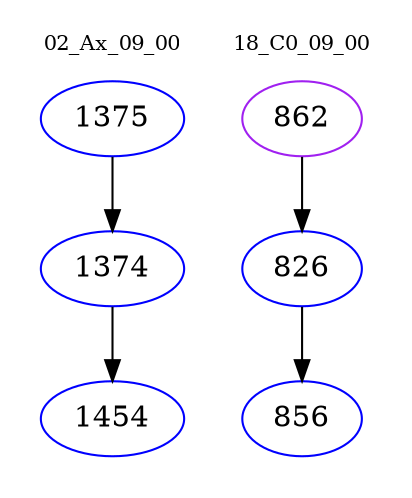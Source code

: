 digraph{
subgraph cluster_0 {
color = white
label = "02_Ax_09_00";
fontsize=10;
T0_1375 [label="1375", color="blue"]
T0_1375 -> T0_1374 [color="black"]
T0_1374 [label="1374", color="blue"]
T0_1374 -> T0_1454 [color="black"]
T0_1454 [label="1454", color="blue"]
}
subgraph cluster_1 {
color = white
label = "18_C0_09_00";
fontsize=10;
T1_862 [label="862", color="purple"]
T1_862 -> T1_826 [color="black"]
T1_826 [label="826", color="blue"]
T1_826 -> T1_856 [color="black"]
T1_856 [label="856", color="blue"]
}
}

